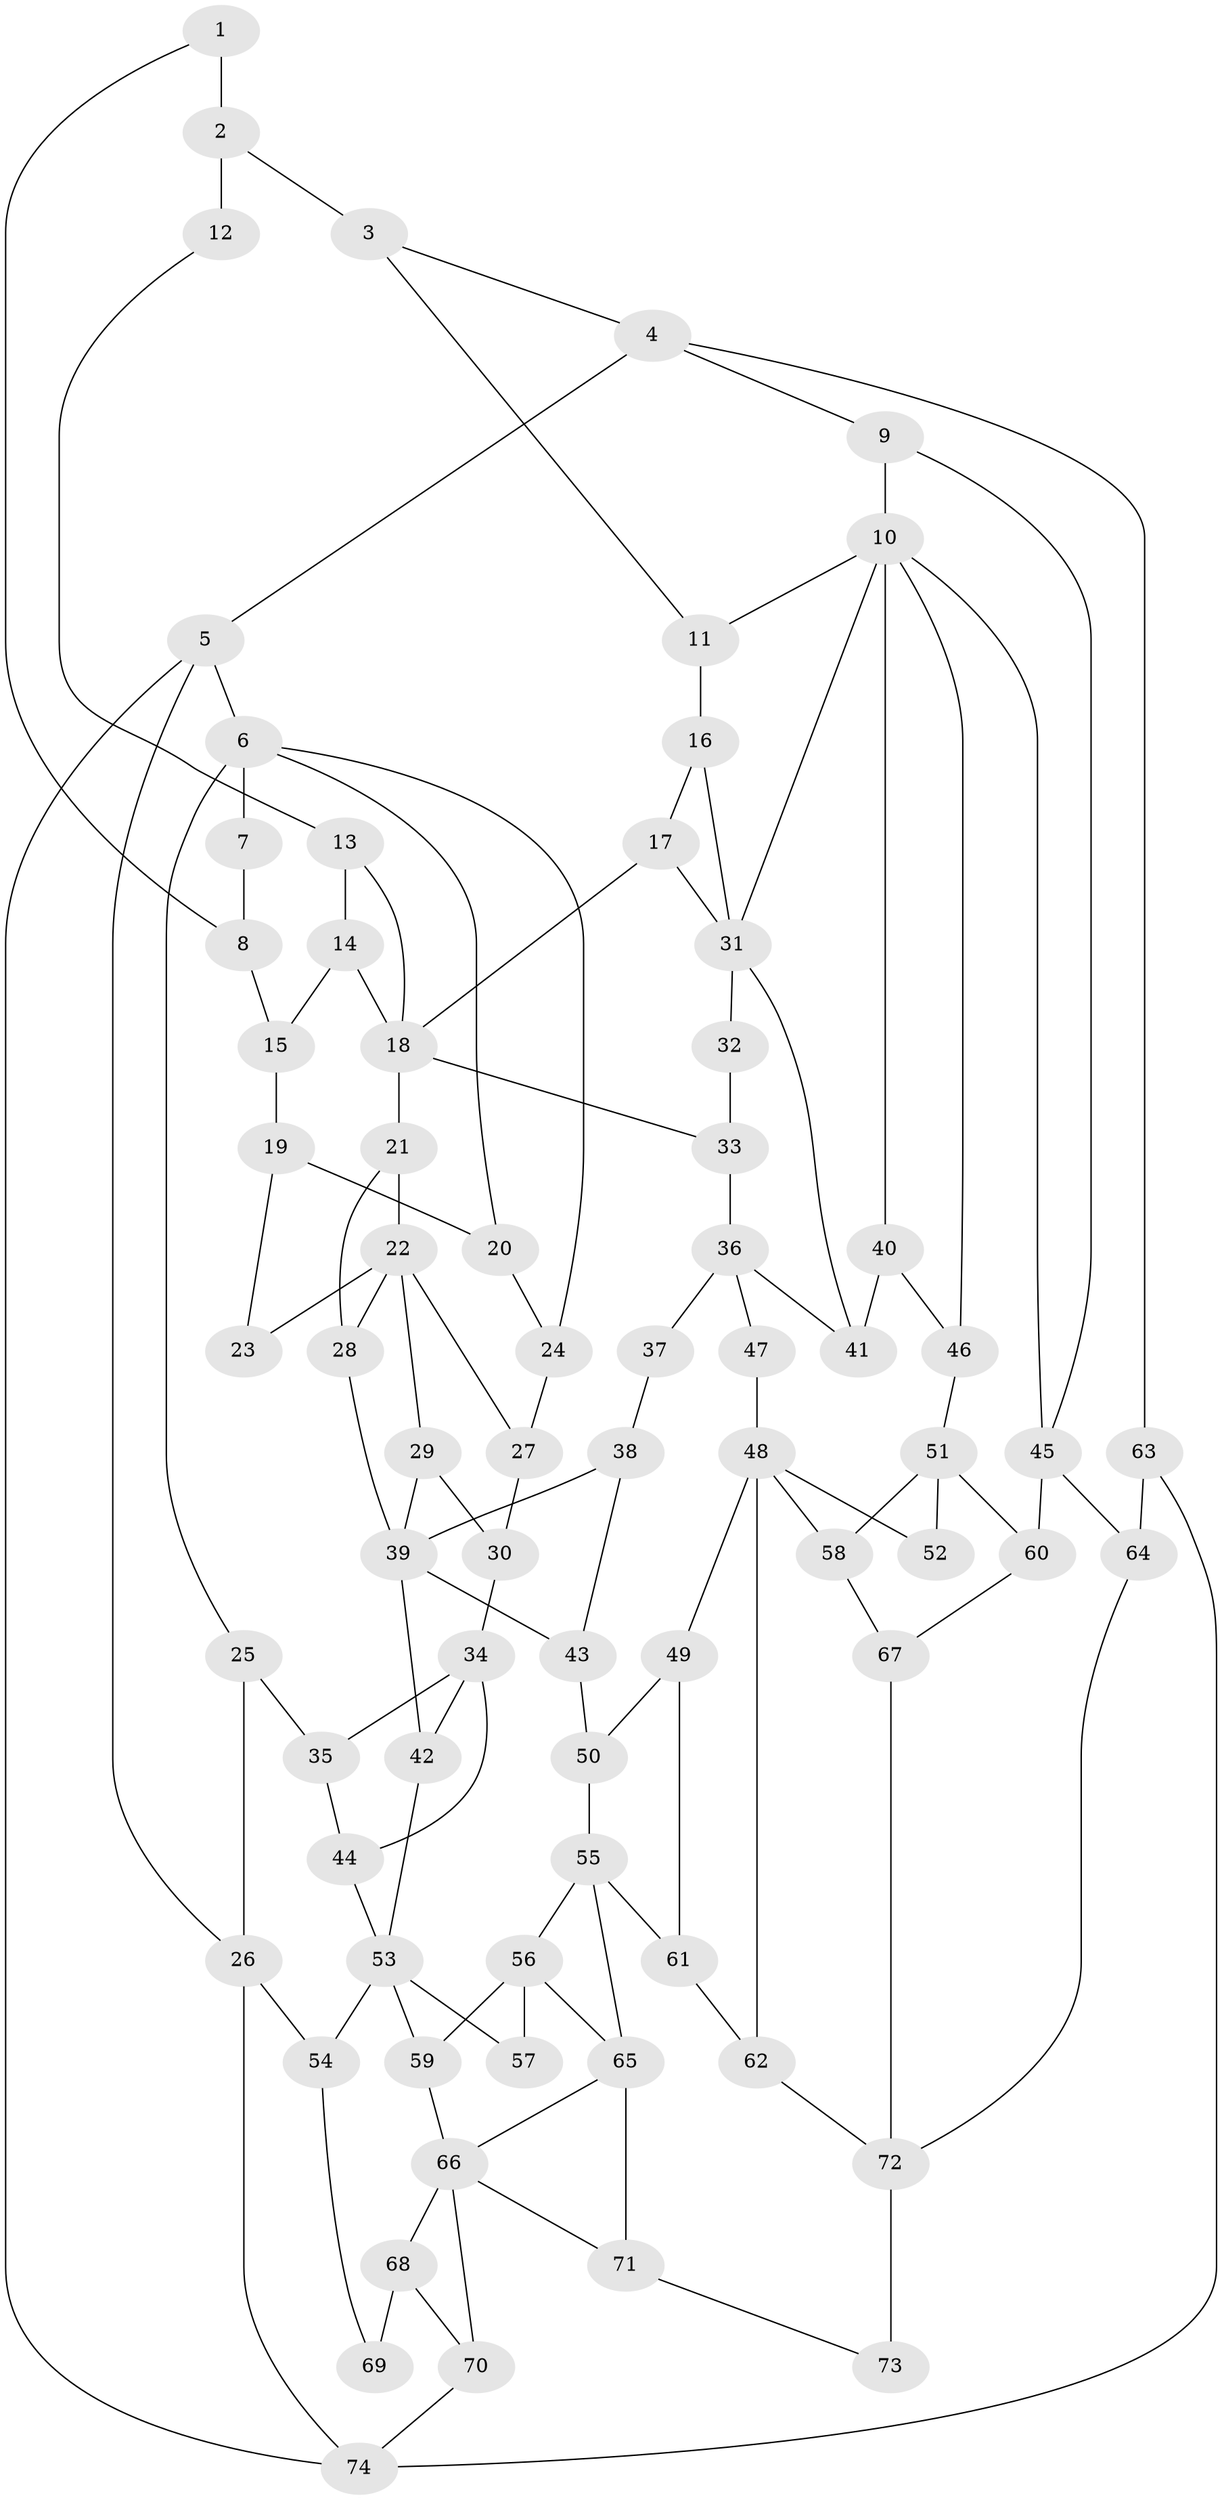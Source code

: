 // original degree distribution, {3: 0.013513513513513514, 4: 0.21621621621621623, 5: 0.5675675675675675, 6: 0.20270270270270271}
// Generated by graph-tools (version 1.1) at 2025/38/03/09/25 02:38:29]
// undirected, 74 vertices, 121 edges
graph export_dot {
graph [start="1"]
  node [color=gray90,style=filled];
  1;
  2;
  3;
  4;
  5;
  6;
  7;
  8;
  9;
  10;
  11;
  12;
  13;
  14;
  15;
  16;
  17;
  18;
  19;
  20;
  21;
  22;
  23;
  24;
  25;
  26;
  27;
  28;
  29;
  30;
  31;
  32;
  33;
  34;
  35;
  36;
  37;
  38;
  39;
  40;
  41;
  42;
  43;
  44;
  45;
  46;
  47;
  48;
  49;
  50;
  51;
  52;
  53;
  54;
  55;
  56;
  57;
  58;
  59;
  60;
  61;
  62;
  63;
  64;
  65;
  66;
  67;
  68;
  69;
  70;
  71;
  72;
  73;
  74;
  1 -- 2 [weight=2.0];
  1 -- 8 [weight=1.0];
  2 -- 3 [weight=2.0];
  2 -- 12 [weight=2.0];
  3 -- 4 [weight=1.0];
  3 -- 11 [weight=1.0];
  4 -- 5 [weight=1.0];
  4 -- 9 [weight=1.0];
  4 -- 63 [weight=1.0];
  5 -- 6 [weight=1.0];
  5 -- 26 [weight=1.0];
  5 -- 74 [weight=1.0];
  6 -- 7 [weight=2.0];
  6 -- 20 [weight=1.0];
  6 -- 24 [weight=1.0];
  6 -- 25 [weight=1.0];
  7 -- 8 [weight=1.0];
  8 -- 15 [weight=1.0];
  9 -- 10 [weight=1.0];
  9 -- 45 [weight=1.0];
  10 -- 11 [weight=1.0];
  10 -- 31 [weight=1.0];
  10 -- 40 [weight=1.0];
  10 -- 45 [weight=1.0];
  10 -- 46 [weight=1.0];
  11 -- 16 [weight=1.0];
  12 -- 13 [weight=1.0];
  13 -- 14 [weight=1.0];
  13 -- 18 [weight=1.0];
  14 -- 15 [weight=1.0];
  14 -- 18 [weight=1.0];
  15 -- 19 [weight=1.0];
  16 -- 17 [weight=1.0];
  16 -- 31 [weight=1.0];
  17 -- 18 [weight=1.0];
  17 -- 31 [weight=1.0];
  18 -- 21 [weight=2.0];
  18 -- 33 [weight=1.0];
  19 -- 20 [weight=1.0];
  19 -- 23 [weight=1.0];
  20 -- 24 [weight=1.0];
  21 -- 22 [weight=1.0];
  21 -- 28 [weight=1.0];
  22 -- 23 [weight=2.0];
  22 -- 27 [weight=1.0];
  22 -- 28 [weight=1.0];
  22 -- 29 [weight=1.0];
  24 -- 27 [weight=1.0];
  25 -- 26 [weight=1.0];
  25 -- 35 [weight=1.0];
  26 -- 54 [weight=2.0];
  26 -- 74 [weight=1.0];
  27 -- 30 [weight=2.0];
  28 -- 39 [weight=1.0];
  29 -- 30 [weight=2.0];
  29 -- 39 [weight=1.0];
  30 -- 34 [weight=2.0];
  31 -- 32 [weight=2.0];
  31 -- 41 [weight=1.0];
  32 -- 33 [weight=1.0];
  33 -- 36 [weight=1.0];
  34 -- 35 [weight=1.0];
  34 -- 42 [weight=1.0];
  34 -- 44 [weight=1.0];
  35 -- 44 [weight=1.0];
  36 -- 37 [weight=2.0];
  36 -- 41 [weight=1.0];
  36 -- 47 [weight=2.0];
  37 -- 38 [weight=1.0];
  38 -- 39 [weight=1.0];
  38 -- 43 [weight=1.0];
  39 -- 42 [weight=1.0];
  39 -- 43 [weight=1.0];
  40 -- 41 [weight=1.0];
  40 -- 46 [weight=1.0];
  42 -- 53 [weight=1.0];
  43 -- 50 [weight=1.0];
  44 -- 53 [weight=1.0];
  45 -- 60 [weight=1.0];
  45 -- 64 [weight=2.0];
  46 -- 51 [weight=2.0];
  47 -- 48 [weight=2.0];
  48 -- 49 [weight=1.0];
  48 -- 52 [weight=1.0];
  48 -- 58 [weight=1.0];
  48 -- 62 [weight=1.0];
  49 -- 50 [weight=1.0];
  49 -- 61 [weight=1.0];
  50 -- 55 [weight=1.0];
  51 -- 52 [weight=2.0];
  51 -- 58 [weight=1.0];
  51 -- 60 [weight=1.0];
  53 -- 54 [weight=2.0];
  53 -- 57 [weight=1.0];
  53 -- 59 [weight=1.0];
  54 -- 69 [weight=2.0];
  55 -- 56 [weight=2.0];
  55 -- 61 [weight=1.0];
  55 -- 65 [weight=1.0];
  56 -- 57 [weight=2.0];
  56 -- 59 [weight=1.0];
  56 -- 65 [weight=1.0];
  58 -- 67 [weight=1.0];
  59 -- 66 [weight=2.0];
  60 -- 67 [weight=1.0];
  61 -- 62 [weight=1.0];
  62 -- 72 [weight=1.0];
  63 -- 64 [weight=2.0];
  63 -- 74 [weight=1.0];
  64 -- 72 [weight=2.0];
  65 -- 66 [weight=1.0];
  65 -- 71 [weight=1.0];
  66 -- 68 [weight=1.0];
  66 -- 70 [weight=1.0];
  66 -- 71 [weight=1.0];
  67 -- 72 [weight=1.0];
  68 -- 69 [weight=4.0];
  68 -- 70 [weight=1.0];
  70 -- 74 [weight=1.0];
  71 -- 73 [weight=1.0];
  72 -- 73 [weight=2.0];
}
